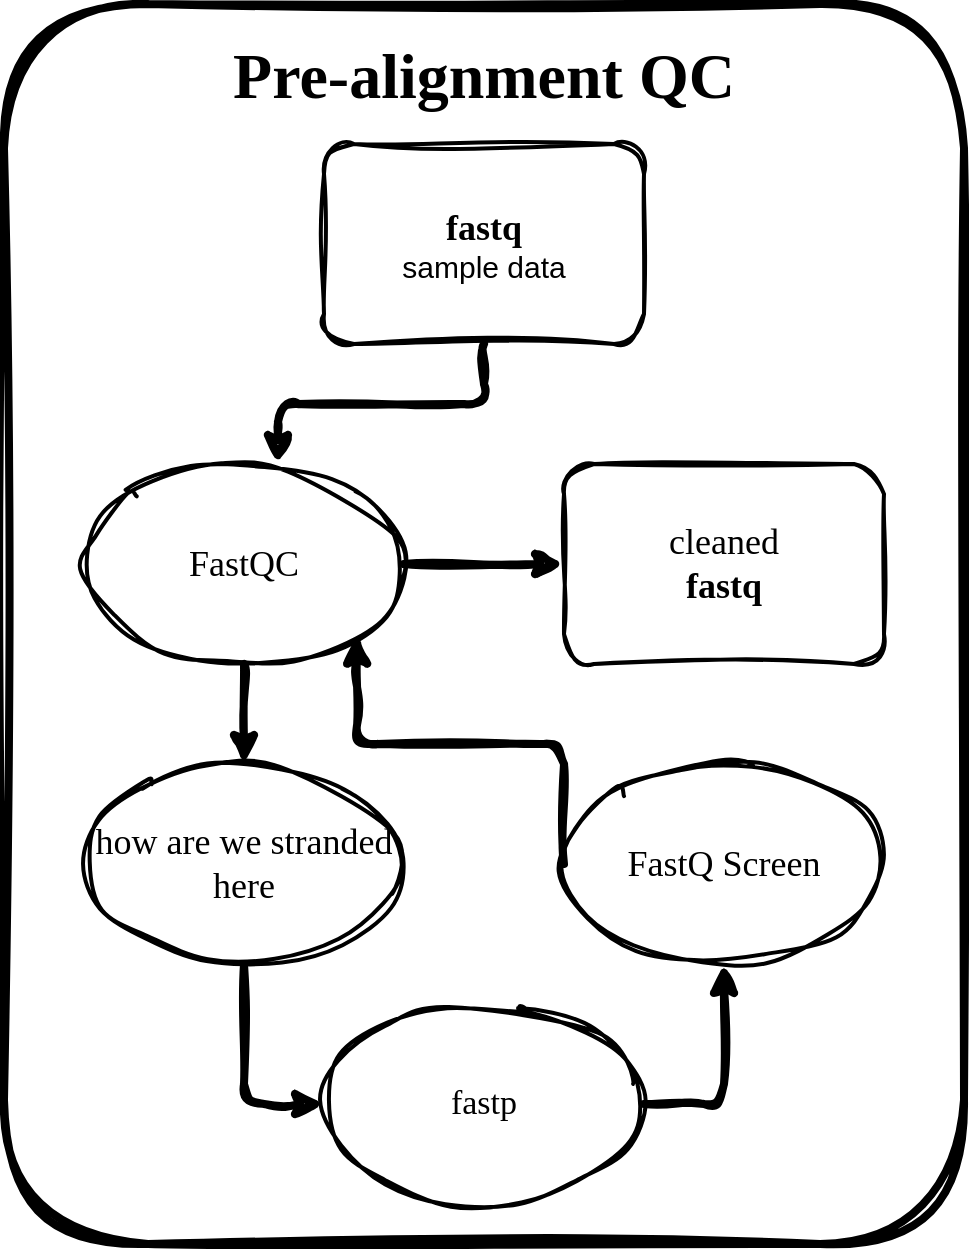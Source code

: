 <mxfile version="24.6.4" type="github">
  <diagram name="Page-1" id="lduShwIde-3wG7qlVePS">
    <mxGraphModel dx="2240" dy="1950" grid="1" gridSize="10" guides="1" tooltips="1" connect="1" arrows="1" fold="1" page="1" pageScale="1" pageWidth="850" pageHeight="1100" math="0" shadow="0">
      <root>
        <mxCell id="0" />
        <mxCell id="1" parent="0" />
        <mxCell id="FBYxbWrEobpuG18kTki5-14" value="" style="rounded=1;whiteSpace=wrap;html=1;sketch=1;hachureGap=4;jiggle=2;curveFitting=1;fontFamily=Architects Daughter;fontSource=https%3A%2F%2Ffonts.googleapis.com%2Fcss%3Ffamily%3DArchitects%2BDaughter;labelPosition=center;verticalLabelPosition=top;align=center;verticalAlign=top;fillColor=none;strokeWidth=4;" parent="1" vertex="1">
          <mxGeometry width="480" height="620" as="geometry" />
        </mxCell>
        <mxCell id="HNLNJfCRvwuTVr8m4-jB-1" value="&lt;p style=&quot;line-height: 0%;&quot;&gt;&lt;/p&gt;&lt;h2 style=&quot;line-height: 30%;&quot;&gt;&lt;font data-font-src=&quot;https://fonts.googleapis.com/css?family=hack&quot; face=&quot;hack&quot;&gt;fastq&lt;/font&gt;&lt;/h2&gt;&lt;div style=&quot;line-height: 30%; font-size: 15px;&quot;&gt;sample data&lt;br&gt;&lt;/div&gt;&lt;p&gt;&lt;/p&gt;" style="rounded=1;whiteSpace=wrap;html=1;sketch=1;curveFitting=1;jiggle=2;fillColor=none;strokeWidth=2;" parent="1" vertex="1">
          <mxGeometry x="160" y="70" width="160" height="100" as="geometry" />
        </mxCell>
        <mxCell id="FBYxbWrEobpuG18kTki5-8" style="edgeStyle=orthogonalEdgeStyle;rounded=1;sketch=1;hachureGap=4;jiggle=2;curveFitting=1;orthogonalLoop=1;jettySize=auto;html=1;exitX=0.5;exitY=1;exitDx=0;exitDy=0;entryX=0.5;entryY=0;entryDx=0;entryDy=0;fontFamily=Architects Daughter;fontSource=https%3A%2F%2Ffonts.googleapis.com%2Fcss%3Ffamily%3DArchitects%2BDaughter;strokeWidth=4;" parent="1" source="FBYxbWrEobpuG18kTki5-1" target="FBYxbWrEobpuG18kTki5-5" edge="1">
          <mxGeometry relative="1" as="geometry" />
        </mxCell>
        <mxCell id="FBYxbWrEobpuG18kTki5-12" style="edgeStyle=orthogonalEdgeStyle;rounded=1;sketch=1;hachureGap=4;jiggle=2;curveFitting=1;orthogonalLoop=1;jettySize=auto;html=1;fontFamily=Architects Daughter;fontSource=https%3A%2F%2Ffonts.googleapis.com%2Fcss%3Ffamily%3DArchitects%2BDaughter;strokeWidth=4;" parent="1" source="FBYxbWrEobpuG18kTki5-1" target="FBYxbWrEobpuG18kTki5-4" edge="1">
          <mxGeometry relative="1" as="geometry" />
        </mxCell>
        <mxCell id="FBYxbWrEobpuG18kTki5-1" value="&lt;h2&gt;&lt;font data-font-src=&quot;https://fonts.googleapis.com/css?family=hack&quot; face=&quot;hack&quot;&gt;&lt;span style=&quot;font-weight: normal;&quot;&gt;FastQC&lt;/span&gt;&lt;/font&gt;&lt;/h2&gt;" style="ellipse;whiteSpace=wrap;html=1;rounded=1;sketch=1;hachureGap=4;jiggle=2;curveFitting=1;fontFamily=Architects Daughter;fontSource=https%3A%2F%2Ffonts.googleapis.com%2Fcss%3Ffamily%3DArchitects%2BDaughter;strokeWidth=2;fillColor=none;" parent="1" vertex="1">
          <mxGeometry x="40" y="230" width="160" height="100" as="geometry" />
        </mxCell>
        <mxCell id="FBYxbWrEobpuG18kTki5-10" style="edgeStyle=orthogonalEdgeStyle;rounded=1;sketch=1;hachureGap=4;jiggle=2;curveFitting=1;orthogonalLoop=1;jettySize=auto;html=1;fontFamily=Architects Daughter;fontSource=https%3A%2F%2Ffonts.googleapis.com%2Fcss%3Ffamily%3DArchitects%2BDaughter;entryX=0.5;entryY=1;entryDx=0;entryDy=0;exitX=1;exitY=0.5;exitDx=0;exitDy=0;strokeWidth=4;" parent="1" source="FBYxbWrEobpuG18kTki5-2" target="FBYxbWrEobpuG18kTki5-3" edge="1">
          <mxGeometry relative="1" as="geometry">
            <mxPoint x="320" y="420" as="targetPoint" />
          </mxGeometry>
        </mxCell>
        <mxCell id="FBYxbWrEobpuG18kTki5-2" value="&lt;font style=&quot;font-size: 17px;&quot; data-font-src=&quot;https://fonts.googleapis.com/css?family=hack&quot; face=&quot;hack&quot;&gt;fastp&lt;/font&gt;" style="ellipse;whiteSpace=wrap;html=1;rounded=1;sketch=1;hachureGap=4;jiggle=2;curveFitting=1;fontFamily=Architects Daughter;fontSource=https%3A%2F%2Ffonts.googleapis.com%2Fcss%3Ffamily%3DArchitects%2BDaughter;strokeWidth=2;fillColor=none;" parent="1" vertex="1">
          <mxGeometry x="160" y="500" width="160" height="100" as="geometry" />
        </mxCell>
        <mxCell id="FBYxbWrEobpuG18kTki5-13" style="edgeStyle=orthogonalEdgeStyle;rounded=1;sketch=1;hachureGap=4;jiggle=2;curveFitting=1;orthogonalLoop=1;jettySize=auto;html=1;exitX=0;exitY=0.5;exitDx=0;exitDy=0;entryX=1;entryY=1;entryDx=0;entryDy=0;fontFamily=Architects Daughter;fontSource=https%3A%2F%2Ffonts.googleapis.com%2Fcss%3Ffamily%3DArchitects%2BDaughter;strokeWidth=4;" parent="1" source="FBYxbWrEobpuG18kTki5-3" target="FBYxbWrEobpuG18kTki5-1" edge="1">
          <mxGeometry relative="1" as="geometry">
            <Array as="points">
              <mxPoint x="280" y="370" />
              <mxPoint x="177" y="370" />
            </Array>
          </mxGeometry>
        </mxCell>
        <mxCell id="FBYxbWrEobpuG18kTki5-3" value="&lt;font data-font-src=&quot;https://fonts.googleapis.com/css?family=hack&quot; style=&quot;font-size: 18px;&quot; face=&quot;hack&quot;&gt;FastQ Screen&lt;/font&gt;" style="ellipse;whiteSpace=wrap;html=1;rounded=1;sketch=1;hachureGap=4;jiggle=2;curveFitting=1;fontFamily=Architects Daughter;fontSource=https%3A%2F%2Ffonts.googleapis.com%2Fcss%3Ffamily%3DArchitects%2BDaughter;strokeWidth=2;fillColor=none;" parent="1" vertex="1">
          <mxGeometry x="280" y="380" width="160" height="100" as="geometry" />
        </mxCell>
        <mxCell id="FBYxbWrEobpuG18kTki5-4" value="&lt;div&gt;&lt;font style=&quot;font-size: 18px;&quot;&gt;&lt;font data-font-src=&quot;https://fonts.googleapis.com/css?family=hack&quot; face=&quot;hack&quot;&gt;cleaned&lt;/font&gt;&lt;/font&gt;&lt;/div&gt;&lt;div&gt;&lt;font style=&quot;font-size: 18px;&quot;&gt;&lt;font data-font-src=&quot;https://fonts.googleapis.com/css?family=hack&quot; face=&quot;hack&quot;&gt;&lt;b&gt;fastq&lt;/b&gt;&lt;/font&gt;&lt;/font&gt;&lt;/div&gt;" style="rounded=1;whiteSpace=wrap;html=1;sketch=1;hachureGap=4;jiggle=2;curveFitting=1;fontFamily=Architects Daughter;fontSource=https%3A%2F%2Ffonts.googleapis.com%2Fcss%3Ffamily%3DArchitects%2BDaughter;strokeWidth=2;fillColor=none;" parent="1" vertex="1">
          <mxGeometry x="280" y="230" width="160" height="100" as="geometry" />
        </mxCell>
        <mxCell id="FBYxbWrEobpuG18kTki5-9" style="edgeStyle=orthogonalEdgeStyle;rounded=1;sketch=1;hachureGap=4;jiggle=2;curveFitting=1;orthogonalLoop=1;jettySize=auto;html=1;entryX=0;entryY=0.5;entryDx=0;entryDy=0;fontFamily=Architects Daughter;fontSource=https%3A%2F%2Ffonts.googleapis.com%2Fcss%3Ffamily%3DArchitects%2BDaughter;strokeWidth=4;" parent="1" source="FBYxbWrEobpuG18kTki5-5" target="FBYxbWrEobpuG18kTki5-2" edge="1">
          <mxGeometry relative="1" as="geometry" />
        </mxCell>
        <mxCell id="FBYxbWrEobpuG18kTki5-5" value="&lt;font data-font-src=&quot;https://fonts.googleapis.com/css?family=hack&quot; style=&quot;font-size: 18px;&quot; face=&quot;hack&quot;&gt;how are we stranded here&lt;/font&gt;" style="ellipse;whiteSpace=wrap;html=1;rounded=1;sketch=1;hachureGap=4;jiggle=2;curveFitting=1;fontFamily=Architects Daughter;fontSource=https%3A%2F%2Ffonts.googleapis.com%2Fcss%3Ffamily%3DArchitects%2BDaughter;fillColor=none;strokeWidth=2;" parent="1" vertex="1">
          <mxGeometry x="40" y="380" width="160" height="100" as="geometry" />
        </mxCell>
        <mxCell id="FBYxbWrEobpuG18kTki5-7" style="edgeStyle=orthogonalEdgeStyle;rounded=1;sketch=1;hachureGap=4;jiggle=2;curveFitting=1;orthogonalLoop=1;jettySize=auto;html=1;entryX=0.606;entryY=0;entryDx=0;entryDy=0;entryPerimeter=0;fontFamily=Architects Daughter;fontSource=https%3A%2F%2Ffonts.googleapis.com%2Fcss%3Ffamily%3DArchitects%2BDaughter;strokeWidth=4;" parent="1" source="HNLNJfCRvwuTVr8m4-jB-1" target="FBYxbWrEobpuG18kTki5-1" edge="1">
          <mxGeometry relative="1" as="geometry" />
        </mxCell>
        <mxCell id="FBYxbWrEobpuG18kTki5-16" value="&lt;div style=&quot;font-size: 32px;&quot; align=&quot;center&quot;&gt;&lt;font style=&quot;font-size: 32px;&quot;&gt;&lt;b&gt;&lt;font style=&quot;font-size: 32px;&quot; data-font-src=&quot;https://fonts.googleapis.com/css?family=hack&quot; face=&quot;hack&quot;&gt;Pre-alignment QC&lt;/font&gt;&lt;/b&gt;&lt;/font&gt;&lt;/div&gt;" style="text;html=1;whiteSpace=wrap;overflow=hidden;rounded=0;fontFamily=Architects Daughter;fontSource=https%3A%2F%2Ffonts.googleapis.com%2Fcss%3Ffamily%3DArchitects%2BDaughter;align=center;" parent="1" vertex="1">
          <mxGeometry y="10" width="480" height="110" as="geometry" />
        </mxCell>
      </root>
    </mxGraphModel>
  </diagram>
</mxfile>
